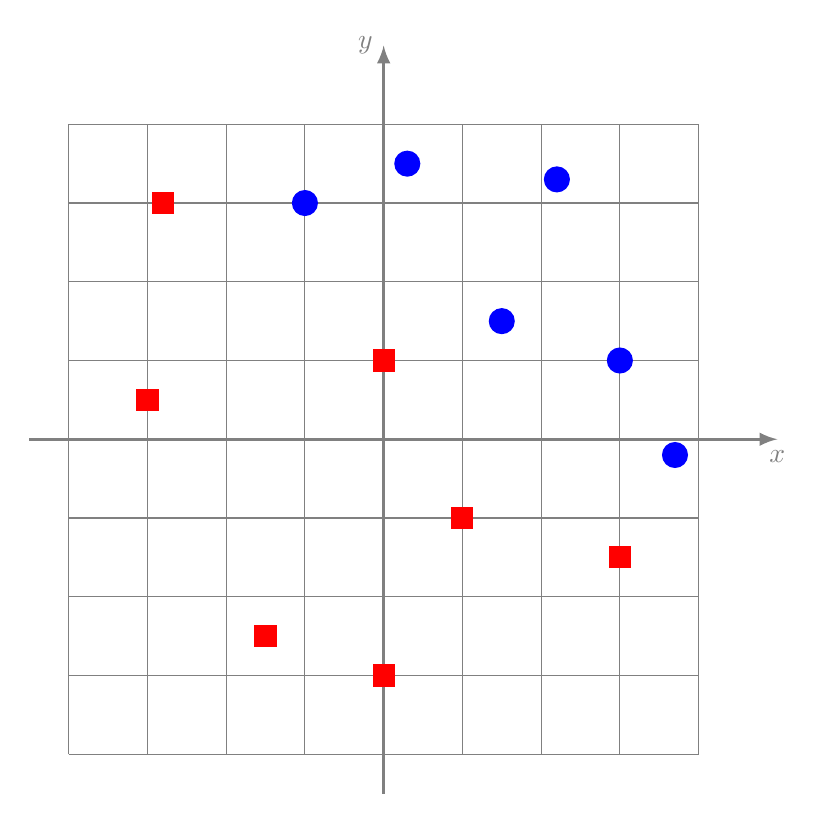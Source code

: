 \begin{tikzpicture}

\tikzstyle{rouge} = [fill,rectangle,red,scale=1.2];
\tikzstyle{bleu} = [fill,circle,blue] ;

\draw[gray] (-4,-4) grid ++(8,8);
\draw[->,>=latex, very thick,gray] (-4.5,0)--(5,0) node[below] {$x$};
\draw[->,>=latex, very thick, gray] (0,-4.5)--(0,5) node[left] {$y$};

\foreach \x/\y in {3.7/-0.2,3/1,1.5/1.5,-1/3,2.2/3.3,0.3/3.5}{
  \node[bleu] at (\x,\y) {};
}
\foreach \x/\y in {1/-1,3/-1.5,-1.5/-2.5,0/-3,-2.8/3,-3/0.5,0/1}{
 \node[rouge] at (\x,\y) {};
}

% \draw[red,ultra thick] (-2,3) -- (4,-1);



\end{tikzpicture}